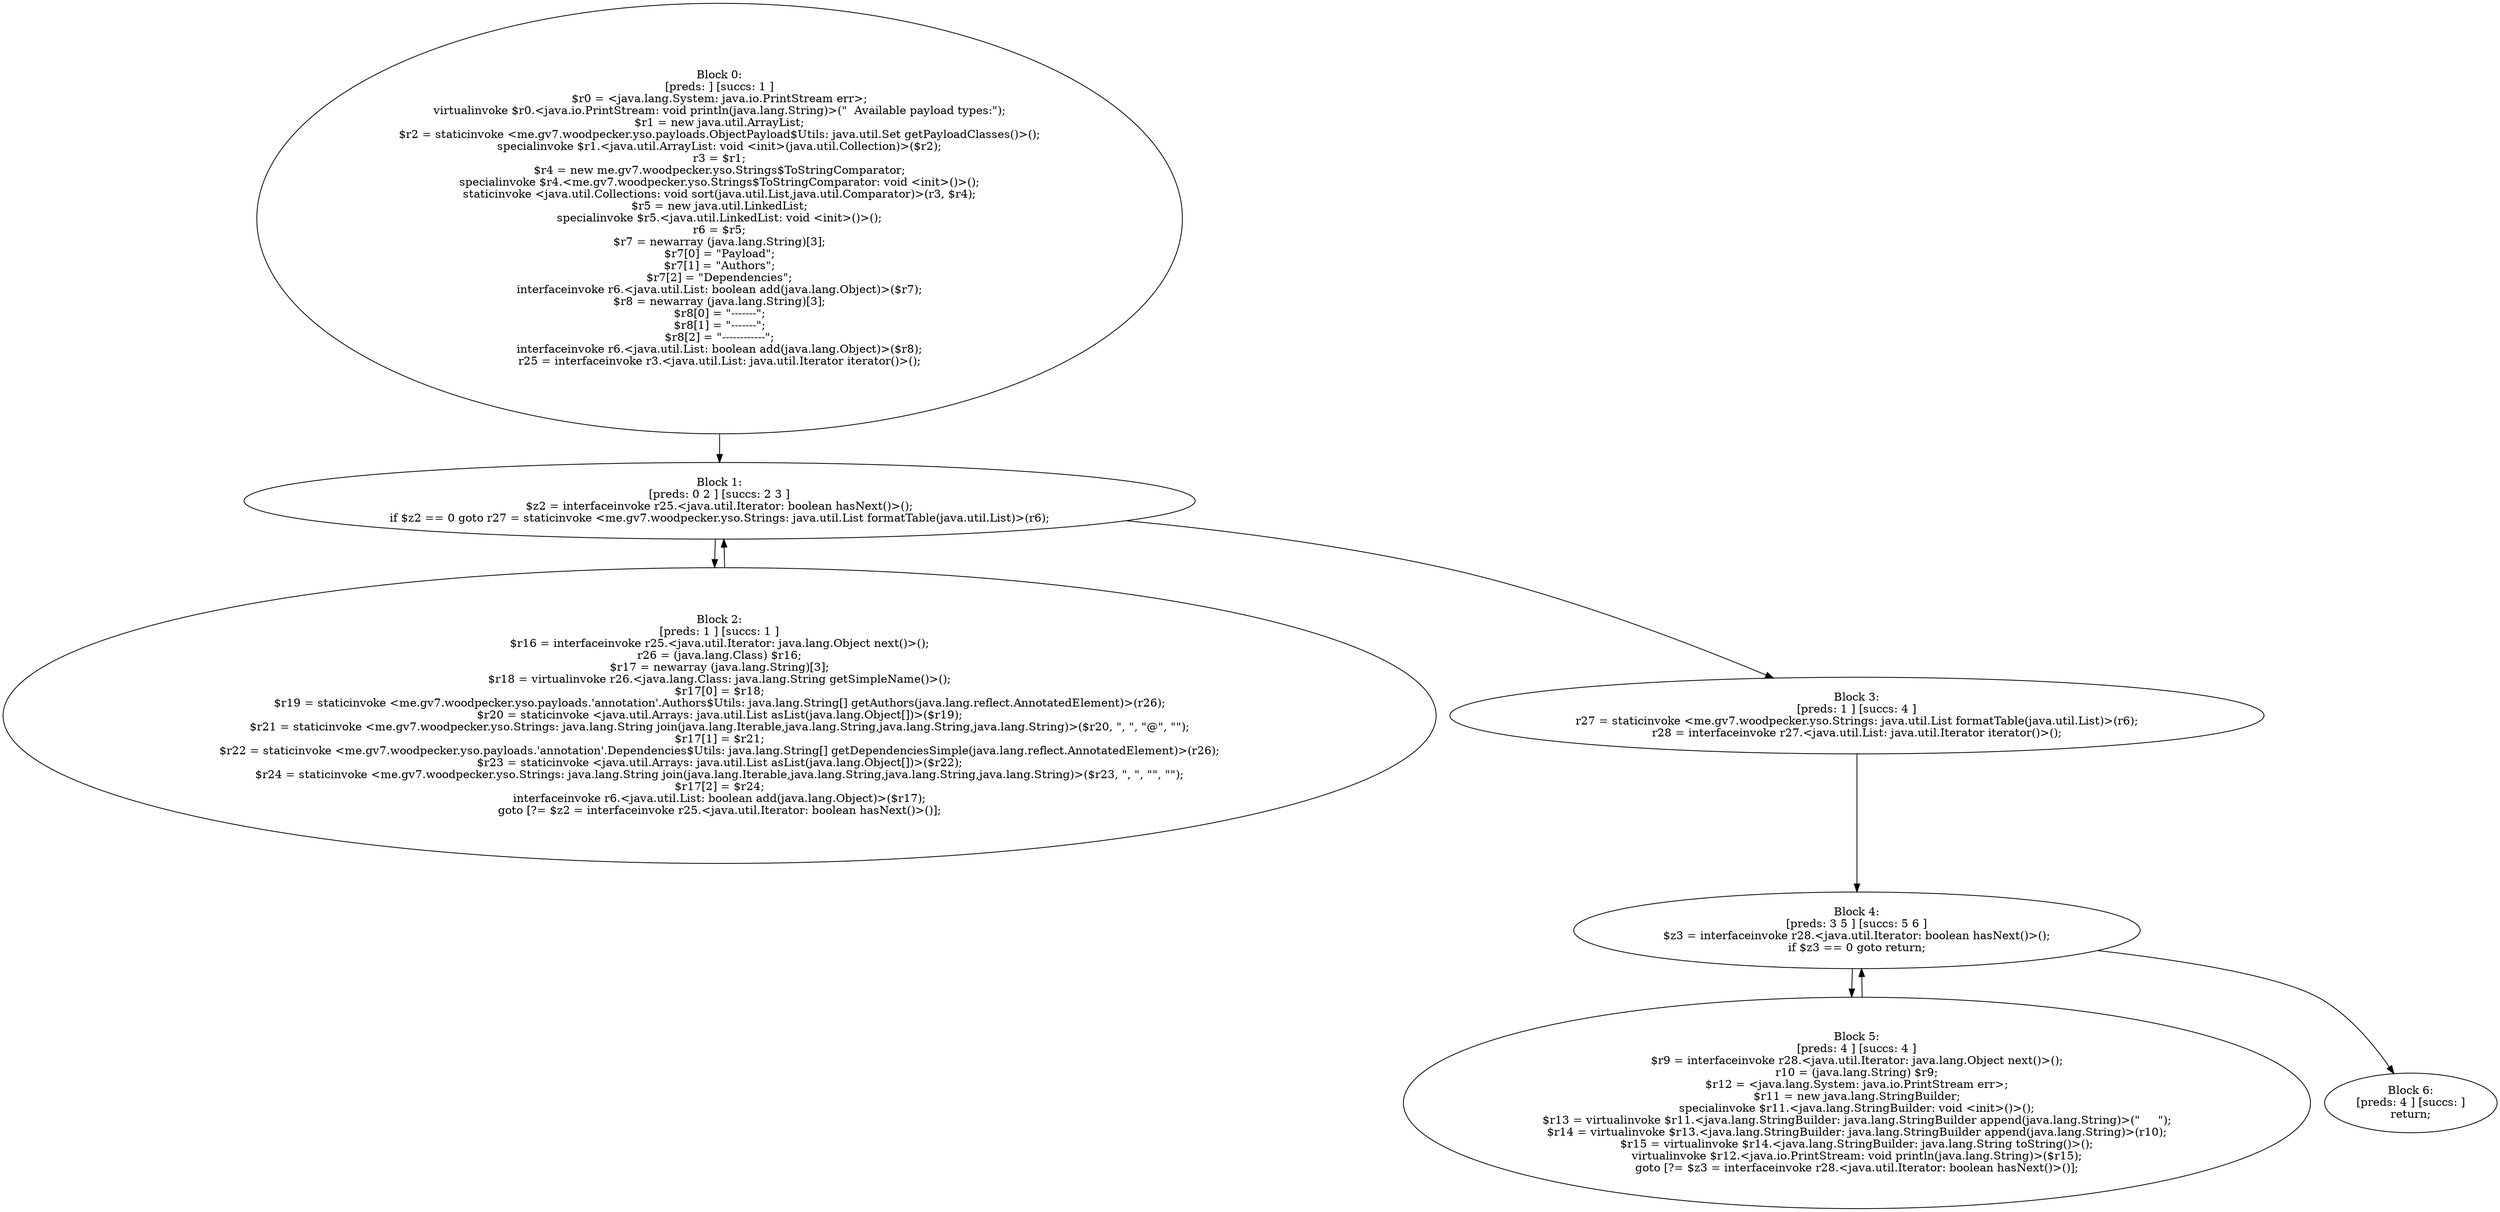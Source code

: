 digraph "unitGraph" {
    "Block 0:
[preds: ] [succs: 1 ]
$r0 = <java.lang.System: java.io.PrintStream err>;
virtualinvoke $r0.<java.io.PrintStream: void println(java.lang.String)>(\"  Available payload types:\");
$r1 = new java.util.ArrayList;
$r2 = staticinvoke <me.gv7.woodpecker.yso.payloads.ObjectPayload$Utils: java.util.Set getPayloadClasses()>();
specialinvoke $r1.<java.util.ArrayList: void <init>(java.util.Collection)>($r2);
r3 = $r1;
$r4 = new me.gv7.woodpecker.yso.Strings$ToStringComparator;
specialinvoke $r4.<me.gv7.woodpecker.yso.Strings$ToStringComparator: void <init>()>();
staticinvoke <java.util.Collections: void sort(java.util.List,java.util.Comparator)>(r3, $r4);
$r5 = new java.util.LinkedList;
specialinvoke $r5.<java.util.LinkedList: void <init>()>();
r6 = $r5;
$r7 = newarray (java.lang.String)[3];
$r7[0] = \"Payload\";
$r7[1] = \"Authors\";
$r7[2] = \"Dependencies\";
interfaceinvoke r6.<java.util.List: boolean add(java.lang.Object)>($r7);
$r8 = newarray (java.lang.String)[3];
$r8[0] = \"-------\";
$r8[1] = \"-------\";
$r8[2] = \"------------\";
interfaceinvoke r6.<java.util.List: boolean add(java.lang.Object)>($r8);
r25 = interfaceinvoke r3.<java.util.List: java.util.Iterator iterator()>();
"
    "Block 1:
[preds: 0 2 ] [succs: 2 3 ]
$z2 = interfaceinvoke r25.<java.util.Iterator: boolean hasNext()>();
if $z2 == 0 goto r27 = staticinvoke <me.gv7.woodpecker.yso.Strings: java.util.List formatTable(java.util.List)>(r6);
"
    "Block 2:
[preds: 1 ] [succs: 1 ]
$r16 = interfaceinvoke r25.<java.util.Iterator: java.lang.Object next()>();
r26 = (java.lang.Class) $r16;
$r17 = newarray (java.lang.String)[3];
$r18 = virtualinvoke r26.<java.lang.Class: java.lang.String getSimpleName()>();
$r17[0] = $r18;
$r19 = staticinvoke <me.gv7.woodpecker.yso.payloads.'annotation'.Authors$Utils: java.lang.String[] getAuthors(java.lang.reflect.AnnotatedElement)>(r26);
$r20 = staticinvoke <java.util.Arrays: java.util.List asList(java.lang.Object[])>($r19);
$r21 = staticinvoke <me.gv7.woodpecker.yso.Strings: java.lang.String join(java.lang.Iterable,java.lang.String,java.lang.String,java.lang.String)>($r20, \", \", \"@\", \"\");
$r17[1] = $r21;
$r22 = staticinvoke <me.gv7.woodpecker.yso.payloads.'annotation'.Dependencies$Utils: java.lang.String[] getDependenciesSimple(java.lang.reflect.AnnotatedElement)>(r26);
$r23 = staticinvoke <java.util.Arrays: java.util.List asList(java.lang.Object[])>($r22);
$r24 = staticinvoke <me.gv7.woodpecker.yso.Strings: java.lang.String join(java.lang.Iterable,java.lang.String,java.lang.String,java.lang.String)>($r23, \", \", \"\", \"\");
$r17[2] = $r24;
interfaceinvoke r6.<java.util.List: boolean add(java.lang.Object)>($r17);
goto [?= $z2 = interfaceinvoke r25.<java.util.Iterator: boolean hasNext()>()];
"
    "Block 3:
[preds: 1 ] [succs: 4 ]
r27 = staticinvoke <me.gv7.woodpecker.yso.Strings: java.util.List formatTable(java.util.List)>(r6);
r28 = interfaceinvoke r27.<java.util.List: java.util.Iterator iterator()>();
"
    "Block 4:
[preds: 3 5 ] [succs: 5 6 ]
$z3 = interfaceinvoke r28.<java.util.Iterator: boolean hasNext()>();
if $z3 == 0 goto return;
"
    "Block 5:
[preds: 4 ] [succs: 4 ]
$r9 = interfaceinvoke r28.<java.util.Iterator: java.lang.Object next()>();
r10 = (java.lang.String) $r9;
$r12 = <java.lang.System: java.io.PrintStream err>;
$r11 = new java.lang.StringBuilder;
specialinvoke $r11.<java.lang.StringBuilder: void <init>()>();
$r13 = virtualinvoke $r11.<java.lang.StringBuilder: java.lang.StringBuilder append(java.lang.String)>(\"     \");
$r14 = virtualinvoke $r13.<java.lang.StringBuilder: java.lang.StringBuilder append(java.lang.String)>(r10);
$r15 = virtualinvoke $r14.<java.lang.StringBuilder: java.lang.String toString()>();
virtualinvoke $r12.<java.io.PrintStream: void println(java.lang.String)>($r15);
goto [?= $z3 = interfaceinvoke r28.<java.util.Iterator: boolean hasNext()>()];
"
    "Block 6:
[preds: 4 ] [succs: ]
return;
"
    "Block 0:
[preds: ] [succs: 1 ]
$r0 = <java.lang.System: java.io.PrintStream err>;
virtualinvoke $r0.<java.io.PrintStream: void println(java.lang.String)>(\"  Available payload types:\");
$r1 = new java.util.ArrayList;
$r2 = staticinvoke <me.gv7.woodpecker.yso.payloads.ObjectPayload$Utils: java.util.Set getPayloadClasses()>();
specialinvoke $r1.<java.util.ArrayList: void <init>(java.util.Collection)>($r2);
r3 = $r1;
$r4 = new me.gv7.woodpecker.yso.Strings$ToStringComparator;
specialinvoke $r4.<me.gv7.woodpecker.yso.Strings$ToStringComparator: void <init>()>();
staticinvoke <java.util.Collections: void sort(java.util.List,java.util.Comparator)>(r3, $r4);
$r5 = new java.util.LinkedList;
specialinvoke $r5.<java.util.LinkedList: void <init>()>();
r6 = $r5;
$r7 = newarray (java.lang.String)[3];
$r7[0] = \"Payload\";
$r7[1] = \"Authors\";
$r7[2] = \"Dependencies\";
interfaceinvoke r6.<java.util.List: boolean add(java.lang.Object)>($r7);
$r8 = newarray (java.lang.String)[3];
$r8[0] = \"-------\";
$r8[1] = \"-------\";
$r8[2] = \"------------\";
interfaceinvoke r6.<java.util.List: boolean add(java.lang.Object)>($r8);
r25 = interfaceinvoke r3.<java.util.List: java.util.Iterator iterator()>();
"->"Block 1:
[preds: 0 2 ] [succs: 2 3 ]
$z2 = interfaceinvoke r25.<java.util.Iterator: boolean hasNext()>();
if $z2 == 0 goto r27 = staticinvoke <me.gv7.woodpecker.yso.Strings: java.util.List formatTable(java.util.List)>(r6);
";
    "Block 1:
[preds: 0 2 ] [succs: 2 3 ]
$z2 = interfaceinvoke r25.<java.util.Iterator: boolean hasNext()>();
if $z2 == 0 goto r27 = staticinvoke <me.gv7.woodpecker.yso.Strings: java.util.List formatTable(java.util.List)>(r6);
"->"Block 2:
[preds: 1 ] [succs: 1 ]
$r16 = interfaceinvoke r25.<java.util.Iterator: java.lang.Object next()>();
r26 = (java.lang.Class) $r16;
$r17 = newarray (java.lang.String)[3];
$r18 = virtualinvoke r26.<java.lang.Class: java.lang.String getSimpleName()>();
$r17[0] = $r18;
$r19 = staticinvoke <me.gv7.woodpecker.yso.payloads.'annotation'.Authors$Utils: java.lang.String[] getAuthors(java.lang.reflect.AnnotatedElement)>(r26);
$r20 = staticinvoke <java.util.Arrays: java.util.List asList(java.lang.Object[])>($r19);
$r21 = staticinvoke <me.gv7.woodpecker.yso.Strings: java.lang.String join(java.lang.Iterable,java.lang.String,java.lang.String,java.lang.String)>($r20, \", \", \"@\", \"\");
$r17[1] = $r21;
$r22 = staticinvoke <me.gv7.woodpecker.yso.payloads.'annotation'.Dependencies$Utils: java.lang.String[] getDependenciesSimple(java.lang.reflect.AnnotatedElement)>(r26);
$r23 = staticinvoke <java.util.Arrays: java.util.List asList(java.lang.Object[])>($r22);
$r24 = staticinvoke <me.gv7.woodpecker.yso.Strings: java.lang.String join(java.lang.Iterable,java.lang.String,java.lang.String,java.lang.String)>($r23, \", \", \"\", \"\");
$r17[2] = $r24;
interfaceinvoke r6.<java.util.List: boolean add(java.lang.Object)>($r17);
goto [?= $z2 = interfaceinvoke r25.<java.util.Iterator: boolean hasNext()>()];
";
    "Block 1:
[preds: 0 2 ] [succs: 2 3 ]
$z2 = interfaceinvoke r25.<java.util.Iterator: boolean hasNext()>();
if $z2 == 0 goto r27 = staticinvoke <me.gv7.woodpecker.yso.Strings: java.util.List formatTable(java.util.List)>(r6);
"->"Block 3:
[preds: 1 ] [succs: 4 ]
r27 = staticinvoke <me.gv7.woodpecker.yso.Strings: java.util.List formatTable(java.util.List)>(r6);
r28 = interfaceinvoke r27.<java.util.List: java.util.Iterator iterator()>();
";
    "Block 2:
[preds: 1 ] [succs: 1 ]
$r16 = interfaceinvoke r25.<java.util.Iterator: java.lang.Object next()>();
r26 = (java.lang.Class) $r16;
$r17 = newarray (java.lang.String)[3];
$r18 = virtualinvoke r26.<java.lang.Class: java.lang.String getSimpleName()>();
$r17[0] = $r18;
$r19 = staticinvoke <me.gv7.woodpecker.yso.payloads.'annotation'.Authors$Utils: java.lang.String[] getAuthors(java.lang.reflect.AnnotatedElement)>(r26);
$r20 = staticinvoke <java.util.Arrays: java.util.List asList(java.lang.Object[])>($r19);
$r21 = staticinvoke <me.gv7.woodpecker.yso.Strings: java.lang.String join(java.lang.Iterable,java.lang.String,java.lang.String,java.lang.String)>($r20, \", \", \"@\", \"\");
$r17[1] = $r21;
$r22 = staticinvoke <me.gv7.woodpecker.yso.payloads.'annotation'.Dependencies$Utils: java.lang.String[] getDependenciesSimple(java.lang.reflect.AnnotatedElement)>(r26);
$r23 = staticinvoke <java.util.Arrays: java.util.List asList(java.lang.Object[])>($r22);
$r24 = staticinvoke <me.gv7.woodpecker.yso.Strings: java.lang.String join(java.lang.Iterable,java.lang.String,java.lang.String,java.lang.String)>($r23, \", \", \"\", \"\");
$r17[2] = $r24;
interfaceinvoke r6.<java.util.List: boolean add(java.lang.Object)>($r17);
goto [?= $z2 = interfaceinvoke r25.<java.util.Iterator: boolean hasNext()>()];
"->"Block 1:
[preds: 0 2 ] [succs: 2 3 ]
$z2 = interfaceinvoke r25.<java.util.Iterator: boolean hasNext()>();
if $z2 == 0 goto r27 = staticinvoke <me.gv7.woodpecker.yso.Strings: java.util.List formatTable(java.util.List)>(r6);
";
    "Block 3:
[preds: 1 ] [succs: 4 ]
r27 = staticinvoke <me.gv7.woodpecker.yso.Strings: java.util.List formatTable(java.util.List)>(r6);
r28 = interfaceinvoke r27.<java.util.List: java.util.Iterator iterator()>();
"->"Block 4:
[preds: 3 5 ] [succs: 5 6 ]
$z3 = interfaceinvoke r28.<java.util.Iterator: boolean hasNext()>();
if $z3 == 0 goto return;
";
    "Block 4:
[preds: 3 5 ] [succs: 5 6 ]
$z3 = interfaceinvoke r28.<java.util.Iterator: boolean hasNext()>();
if $z3 == 0 goto return;
"->"Block 5:
[preds: 4 ] [succs: 4 ]
$r9 = interfaceinvoke r28.<java.util.Iterator: java.lang.Object next()>();
r10 = (java.lang.String) $r9;
$r12 = <java.lang.System: java.io.PrintStream err>;
$r11 = new java.lang.StringBuilder;
specialinvoke $r11.<java.lang.StringBuilder: void <init>()>();
$r13 = virtualinvoke $r11.<java.lang.StringBuilder: java.lang.StringBuilder append(java.lang.String)>(\"     \");
$r14 = virtualinvoke $r13.<java.lang.StringBuilder: java.lang.StringBuilder append(java.lang.String)>(r10);
$r15 = virtualinvoke $r14.<java.lang.StringBuilder: java.lang.String toString()>();
virtualinvoke $r12.<java.io.PrintStream: void println(java.lang.String)>($r15);
goto [?= $z3 = interfaceinvoke r28.<java.util.Iterator: boolean hasNext()>()];
";
    "Block 4:
[preds: 3 5 ] [succs: 5 6 ]
$z3 = interfaceinvoke r28.<java.util.Iterator: boolean hasNext()>();
if $z3 == 0 goto return;
"->"Block 6:
[preds: 4 ] [succs: ]
return;
";
    "Block 5:
[preds: 4 ] [succs: 4 ]
$r9 = interfaceinvoke r28.<java.util.Iterator: java.lang.Object next()>();
r10 = (java.lang.String) $r9;
$r12 = <java.lang.System: java.io.PrintStream err>;
$r11 = new java.lang.StringBuilder;
specialinvoke $r11.<java.lang.StringBuilder: void <init>()>();
$r13 = virtualinvoke $r11.<java.lang.StringBuilder: java.lang.StringBuilder append(java.lang.String)>(\"     \");
$r14 = virtualinvoke $r13.<java.lang.StringBuilder: java.lang.StringBuilder append(java.lang.String)>(r10);
$r15 = virtualinvoke $r14.<java.lang.StringBuilder: java.lang.String toString()>();
virtualinvoke $r12.<java.io.PrintStream: void println(java.lang.String)>($r15);
goto [?= $z3 = interfaceinvoke r28.<java.util.Iterator: boolean hasNext()>()];
"->"Block 4:
[preds: 3 5 ] [succs: 5 6 ]
$z3 = interfaceinvoke r28.<java.util.Iterator: boolean hasNext()>();
if $z3 == 0 goto return;
";
}
